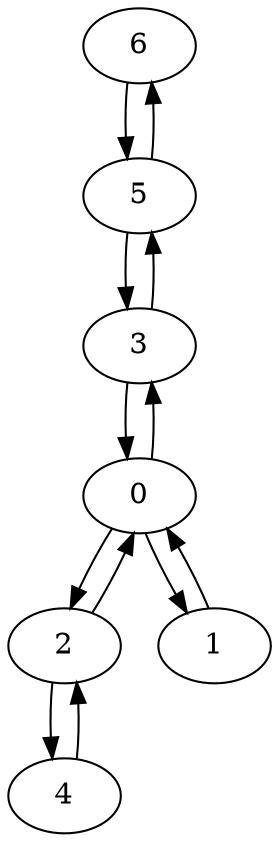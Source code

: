 digraph {
"6"[label="6"];
"5"[label="5"];
"4"[label="4"];
"3"[label="3"];
"2"[label="2"];
"1"[label="1"];
"0"[label="0"];
"0" -> "1";
"0" -> "2";
"0" -> "3";
"1" -> "0";
"2" -> "0";
"2" -> "4";
"3" -> "0";
"3" -> "5";
"4" -> "2";
"5" -> "3";
"5" -> "6";
"6" -> "5";
}